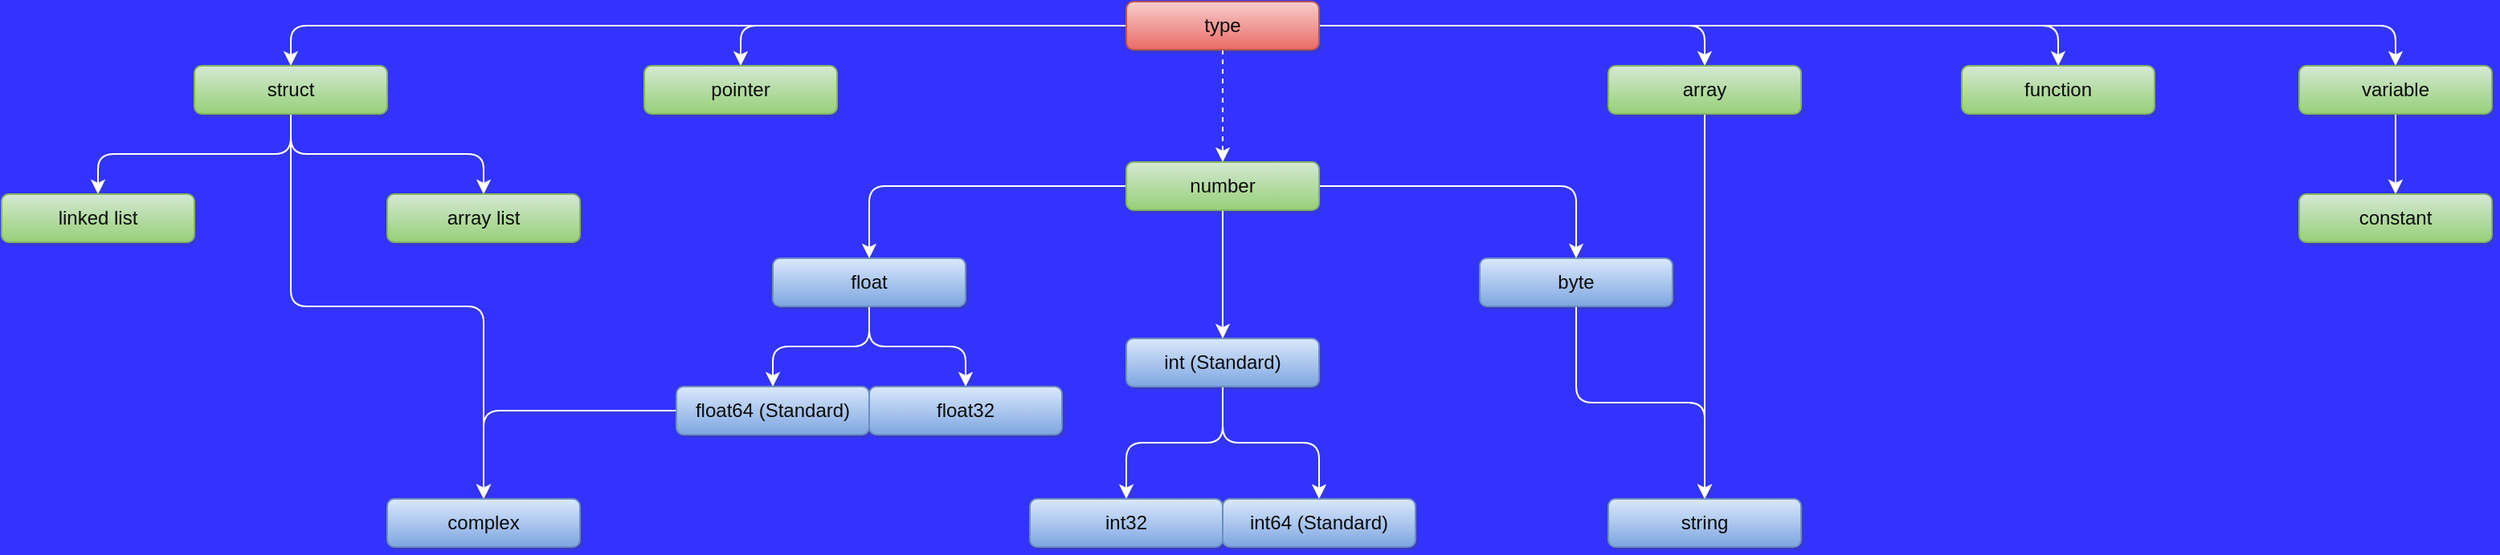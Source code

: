 <mxfile version="16.5.1" type="device"><diagram id="e1hJ0vjvRPFrp0CyKhk_" name="types"><mxGraphModel dx="1929" dy="1254" grid="1" gridSize="10" guides="1" tooltips="1" connect="1" arrows="1" fold="1" page="1" pageScale="1" pageWidth="1600" pageHeight="900" background="#3333FF" math="0" shadow="1"><root><mxCell id="0"/><mxCell id="1" parent="0"/><mxCell id="eucJpfDko_vi7RkiYYHx-15" style="edgeStyle=orthogonalEdgeStyle;rounded=1;orthogonalLoop=1;jettySize=auto;html=1;strokeColor=#FFFFFF;" parent="1" source="q9bZN0hqR5tmcUif_ThB-1" target="eucJpfDko_vi7RkiYYHx-4" edge="1"><mxGeometry relative="1" as="geometry"/></mxCell><mxCell id="eucJpfDko_vi7RkiYYHx-16" style="edgeStyle=orthogonalEdgeStyle;rounded=1;orthogonalLoop=1;jettySize=auto;html=1;strokeColor=#FFFFFF;" parent="1" source="q9bZN0hqR5tmcUif_ThB-1" target="q9bZN0hqR5tmcUif_ThB-2" edge="1"><mxGeometry relative="1" as="geometry"/></mxCell><mxCell id="eucJpfDko_vi7RkiYYHx-17" style="edgeStyle=orthogonalEdgeStyle;rounded=1;orthogonalLoop=1;jettySize=auto;html=1;strokeColor=#FFFFFF;" parent="1" source="q9bZN0hqR5tmcUif_ThB-1" target="q9bZN0hqR5tmcUif_ThB-11" edge="1"><mxGeometry relative="1" as="geometry"/></mxCell><mxCell id="eucJpfDko_vi7RkiYYHx-19" style="edgeStyle=orthogonalEdgeStyle;rounded=1;orthogonalLoop=1;jettySize=auto;html=1;strokeColor=#FFFFFF;dashed=1;" parent="1" source="q9bZN0hqR5tmcUif_ThB-1" target="eucJpfDko_vi7RkiYYHx-18" edge="1"><mxGeometry relative="1" as="geometry"/></mxCell><mxCell id="eucJpfDko_vi7RkiYYHx-24" style="edgeStyle=orthogonalEdgeStyle;rounded=1;orthogonalLoop=1;jettySize=auto;html=1;strokeColor=#FFFFFF;" parent="1" source="q9bZN0hqR5tmcUif_ThB-1" target="eucJpfDko_vi7RkiYYHx-23" edge="1"><mxGeometry relative="1" as="geometry"/></mxCell><mxCell id="_8uC7frrzM7Oaj5s3-th-5" style="edgeStyle=orthogonalEdgeStyle;rounded=1;orthogonalLoop=1;jettySize=auto;html=1;strokeColor=#FFFFFF;" edge="1" parent="1" source="q9bZN0hqR5tmcUif_ThB-1" target="_8uC7frrzM7Oaj5s3-th-4"><mxGeometry relative="1" as="geometry"/></mxCell><mxCell id="q9bZN0hqR5tmcUif_ThB-1" value="type" style="rounded=1;whiteSpace=wrap;html=1;fillColor=#f8cecc;strokeColor=#b85450;gradientColor=#ea6b66;fontColor=#080808;" parent="1" vertex="1"><mxGeometry x="740" y="10" width="120" height="30" as="geometry"/></mxCell><mxCell id="q9bZN0hqR5tmcUif_ThB-2" value="pointer" style="rounded=1;whiteSpace=wrap;html=1;fillColor=#d5e8d4;strokeColor=#82b366;gradientColor=#97d077;fontColor=#080808;" parent="1" vertex="1"><mxGeometry x="440" y="50" width="120" height="30" as="geometry"/></mxCell><mxCell id="_8uC7frrzM7Oaj5s3-th-9" style="edgeStyle=orthogonalEdgeStyle;rounded=1;orthogonalLoop=1;jettySize=auto;html=1;strokeColor=#FFFFFF;" edge="1" parent="1" source="q9bZN0hqR5tmcUif_ThB-11" target="_8uC7frrzM7Oaj5s3-th-8"><mxGeometry relative="1" as="geometry"/></mxCell><mxCell id="_8uC7frrzM7Oaj5s3-th-11" style="edgeStyle=orthogonalEdgeStyle;rounded=1;orthogonalLoop=1;jettySize=auto;html=1;strokeColor=#FFFFFF;" edge="1" parent="1" source="q9bZN0hqR5tmcUif_ThB-11" target="_8uC7frrzM7Oaj5s3-th-10"><mxGeometry relative="1" as="geometry"/></mxCell><mxCell id="_8uC7frrzM7Oaj5s3-th-15" style="edgeStyle=orthogonalEdgeStyle;rounded=1;orthogonalLoop=1;jettySize=auto;html=1;strokeColor=#FFFFFF;" edge="1" parent="1" source="q9bZN0hqR5tmcUif_ThB-11" target="_8uC7frrzM7Oaj5s3-th-13"><mxGeometry relative="1" as="geometry"/></mxCell><mxCell id="q9bZN0hqR5tmcUif_ThB-11" value="struct" style="rounded=1;whiteSpace=wrap;html=1;fillColor=#d5e8d4;strokeColor=#82b366;gradientColor=#97d077;fontColor=#080808;" parent="1" vertex="1"><mxGeometry x="160" y="50" width="120" height="30" as="geometry"/></mxCell><mxCell id="eucJpfDko_vi7RkiYYHx-5" style="edgeStyle=orthogonalEdgeStyle;rounded=1;orthogonalLoop=1;jettySize=auto;html=1;strokeColor=#FFFFFF;" parent="1" source="4AstwILhhjHzBIvCOlqU-8" target="4AstwILhhjHzBIvCOlqU-30" edge="1"><mxGeometry relative="1" as="geometry"/></mxCell><mxCell id="eucJpfDko_vi7RkiYYHx-6" style="edgeStyle=orthogonalEdgeStyle;rounded=1;orthogonalLoop=1;jettySize=auto;html=1;strokeColor=#FFFFFF;" parent="1" source="4AstwILhhjHzBIvCOlqU-8" target="4AstwILhhjHzBIvCOlqU-28" edge="1"><mxGeometry relative="1" as="geometry"/></mxCell><mxCell id="4AstwILhhjHzBIvCOlqU-8" value="float" style="rounded=1;whiteSpace=wrap;html=1;fillColor=#dae8fc;strokeColor=#6c8ebf;gradientColor=#7ea6e0;fontColor=#080808;" parent="1" vertex="1"><mxGeometry x="520" y="170" width="120" height="30" as="geometry"/></mxCell><mxCell id="eucJpfDko_vi7RkiYYHx-11" style="edgeStyle=orthogonalEdgeStyle;rounded=1;orthogonalLoop=1;jettySize=auto;html=1;strokeColor=#FFFFFF;" parent="1" source="4AstwILhhjHzBIvCOlqU-12" target="4AstwILhhjHzBIvCOlqU-19" edge="1"><mxGeometry relative="1" as="geometry"/></mxCell><mxCell id="eucJpfDko_vi7RkiYYHx-12" style="edgeStyle=orthogonalEdgeStyle;rounded=1;orthogonalLoop=1;jettySize=auto;html=1;strokeColor=#FFFFFF;" parent="1" source="4AstwILhhjHzBIvCOlqU-12" target="4AstwILhhjHzBIvCOlqU-20" edge="1"><mxGeometry relative="1" as="geometry"/></mxCell><mxCell id="4AstwILhhjHzBIvCOlqU-12" value="int (Standard)" style="rounded=1;whiteSpace=wrap;html=1;fillColor=#dae8fc;strokeColor=#6c8ebf;gradientColor=#7ea6e0;fontColor=#080808;" parent="1" vertex="1"><mxGeometry x="740" y="220" width="120" height="30" as="geometry"/></mxCell><mxCell id="eucJpfDko_vi7RkiYYHx-13" style="edgeStyle=orthogonalEdgeStyle;rounded=1;orthogonalLoop=1;jettySize=auto;html=1;strokeColor=#FFFFFF;" parent="1" source="4AstwILhhjHzBIvCOlqU-17" target="4AstwILhhjHzBIvCOlqU-37" edge="1"><mxGeometry relative="1" as="geometry"/></mxCell><mxCell id="4AstwILhhjHzBIvCOlqU-17" value="byte" style="rounded=1;whiteSpace=wrap;html=1;fillColor=#dae8fc;strokeColor=#6c8ebf;gradientColor=#7ea6e0;fontColor=#080808;" parent="1" vertex="1"><mxGeometry x="960" y="170" width="120" height="30" as="geometry"/></mxCell><mxCell id="4AstwILhhjHzBIvCOlqU-19" value="int32" style="rounded=1;whiteSpace=wrap;html=1;fillColor=#dae8fc;strokeColor=#6c8ebf;gradientColor=#7ea6e0;fontColor=#080808;" parent="1" vertex="1"><mxGeometry x="680" y="320" width="120" height="30" as="geometry"/></mxCell><mxCell id="4AstwILhhjHzBIvCOlqU-20" value="int64 (Standard)" style="rounded=1;whiteSpace=wrap;html=1;fillColor=#dae8fc;strokeColor=#6c8ebf;gradientColor=#7ea6e0;fontColor=#080808;" parent="1" vertex="1"><mxGeometry x="800" y="320" width="120" height="30" as="geometry"/></mxCell><mxCell id="_8uC7frrzM7Oaj5s3-th-14" style="edgeStyle=orthogonalEdgeStyle;rounded=1;orthogonalLoop=1;jettySize=auto;html=1;strokeColor=#FFFFFF;" edge="1" parent="1" source="4AstwILhhjHzBIvCOlqU-28" target="_8uC7frrzM7Oaj5s3-th-13"><mxGeometry relative="1" as="geometry"/></mxCell><mxCell id="4AstwILhhjHzBIvCOlqU-28" value="float64 (Standard)" style="rounded=1;whiteSpace=wrap;html=1;fillColor=#dae8fc;strokeColor=#6c8ebf;gradientColor=#7ea6e0;fontColor=#080808;" parent="1" vertex="1"><mxGeometry x="460" y="250" width="120" height="30" as="geometry"/></mxCell><mxCell id="4AstwILhhjHzBIvCOlqU-30" value="float32" style="rounded=1;whiteSpace=wrap;html=1;fillColor=#dae8fc;strokeColor=#6c8ebf;gradientColor=#7ea6e0;fontColor=#080808;" parent="1" vertex="1"><mxGeometry x="580" y="250" width="120" height="30" as="geometry"/></mxCell><mxCell id="4AstwILhhjHzBIvCOlqU-37" value="string" style="rounded=1;whiteSpace=wrap;html=1;fillColor=#dae8fc;strokeColor=#6c8ebf;gradientColor=#7ea6e0;fontColor=#080808;" parent="1" vertex="1"><mxGeometry x="1040" y="320" width="120" height="30" as="geometry"/></mxCell><mxCell id="eucJpfDko_vi7RkiYYHx-14" style="edgeStyle=orthogonalEdgeStyle;rounded=1;orthogonalLoop=1;jettySize=auto;html=1;strokeColor=#FFFFFF;" parent="1" source="eucJpfDko_vi7RkiYYHx-4" target="4AstwILhhjHzBIvCOlqU-37" edge="1"><mxGeometry relative="1" as="geometry"/></mxCell><mxCell id="eucJpfDko_vi7RkiYYHx-4" value="array" style="rounded=1;whiteSpace=wrap;html=1;fillColor=#d5e8d4;strokeColor=#82b366;gradientColor=#97d077;fontColor=#080808;" parent="1" vertex="1"><mxGeometry x="1040" y="50" width="120" height="30" as="geometry"/></mxCell><mxCell id="eucJpfDko_vi7RkiYYHx-20" style="edgeStyle=orthogonalEdgeStyle;rounded=1;orthogonalLoop=1;jettySize=auto;html=1;strokeColor=#FFFFFF;" parent="1" source="eucJpfDko_vi7RkiYYHx-18" target="4AstwILhhjHzBIvCOlqU-8" edge="1"><mxGeometry relative="1" as="geometry"/></mxCell><mxCell id="eucJpfDko_vi7RkiYYHx-21" style="edgeStyle=orthogonalEdgeStyle;rounded=1;orthogonalLoop=1;jettySize=auto;html=1;strokeColor=#FFFFFF;" parent="1" source="eucJpfDko_vi7RkiYYHx-18" target="4AstwILhhjHzBIvCOlqU-17" edge="1"><mxGeometry relative="1" as="geometry"/></mxCell><mxCell id="eucJpfDko_vi7RkiYYHx-22" style="edgeStyle=orthogonalEdgeStyle;rounded=1;orthogonalLoop=1;jettySize=auto;html=1;strokeColor=#FFFFFF;" parent="1" source="eucJpfDko_vi7RkiYYHx-18" target="4AstwILhhjHzBIvCOlqU-12" edge="1"><mxGeometry relative="1" as="geometry"/></mxCell><mxCell id="eucJpfDko_vi7RkiYYHx-18" value="number" style="rounded=1;whiteSpace=wrap;html=1;fillColor=#d5e8d4;strokeColor=#82b366;gradientColor=#97d077;fontColor=#080808;" parent="1" vertex="1"><mxGeometry x="740" y="110" width="120" height="30" as="geometry"/></mxCell><mxCell id="eucJpfDko_vi7RkiYYHx-23" value="function" style="rounded=1;whiteSpace=wrap;html=1;fillColor=#d5e8d4;strokeColor=#82b366;gradientColor=#97d077;fontColor=#080808;" parent="1" vertex="1"><mxGeometry x="1260" y="50" width="120" height="30" as="geometry"/></mxCell><mxCell id="_8uC7frrzM7Oaj5s3-th-7" style="edgeStyle=orthogonalEdgeStyle;rounded=1;orthogonalLoop=1;jettySize=auto;html=1;strokeColor=#FFFFFF;" edge="1" parent="1" source="_8uC7frrzM7Oaj5s3-th-4" target="_8uC7frrzM7Oaj5s3-th-6"><mxGeometry relative="1" as="geometry"/></mxCell><mxCell id="_8uC7frrzM7Oaj5s3-th-4" value="variable" style="rounded=1;whiteSpace=wrap;html=1;fillColor=#d5e8d4;strokeColor=#82b366;gradientColor=#97d077;fontColor=#080808;" vertex="1" parent="1"><mxGeometry x="1470" y="50" width="120" height="30" as="geometry"/></mxCell><mxCell id="_8uC7frrzM7Oaj5s3-th-6" value="constant" style="rounded=1;whiteSpace=wrap;html=1;fillColor=#d5e8d4;strokeColor=#82b366;gradientColor=#97d077;fontColor=#080808;" vertex="1" parent="1"><mxGeometry x="1470" y="130" width="120" height="30" as="geometry"/></mxCell><mxCell id="_8uC7frrzM7Oaj5s3-th-8" value="linked list" style="rounded=1;whiteSpace=wrap;html=1;fillColor=#d5e8d4;strokeColor=#82b366;gradientColor=#97d077;fontColor=#080808;" vertex="1" parent="1"><mxGeometry x="40" y="130" width="120" height="30" as="geometry"/></mxCell><mxCell id="_8uC7frrzM7Oaj5s3-th-10" value="array list" style="rounded=1;whiteSpace=wrap;html=1;fillColor=#d5e8d4;strokeColor=#82b366;gradientColor=#97d077;fontColor=#080808;" vertex="1" parent="1"><mxGeometry x="280" y="130" width="120" height="30" as="geometry"/></mxCell><mxCell id="_8uC7frrzM7Oaj5s3-th-13" value="complex" style="rounded=1;whiteSpace=wrap;html=1;fillColor=#dae8fc;strokeColor=#6c8ebf;gradientColor=#7ea6e0;fontColor=#080808;" vertex="1" parent="1"><mxGeometry x="280" y="320" width="120" height="30" as="geometry"/></mxCell></root></mxGraphModel></diagram></mxfile>